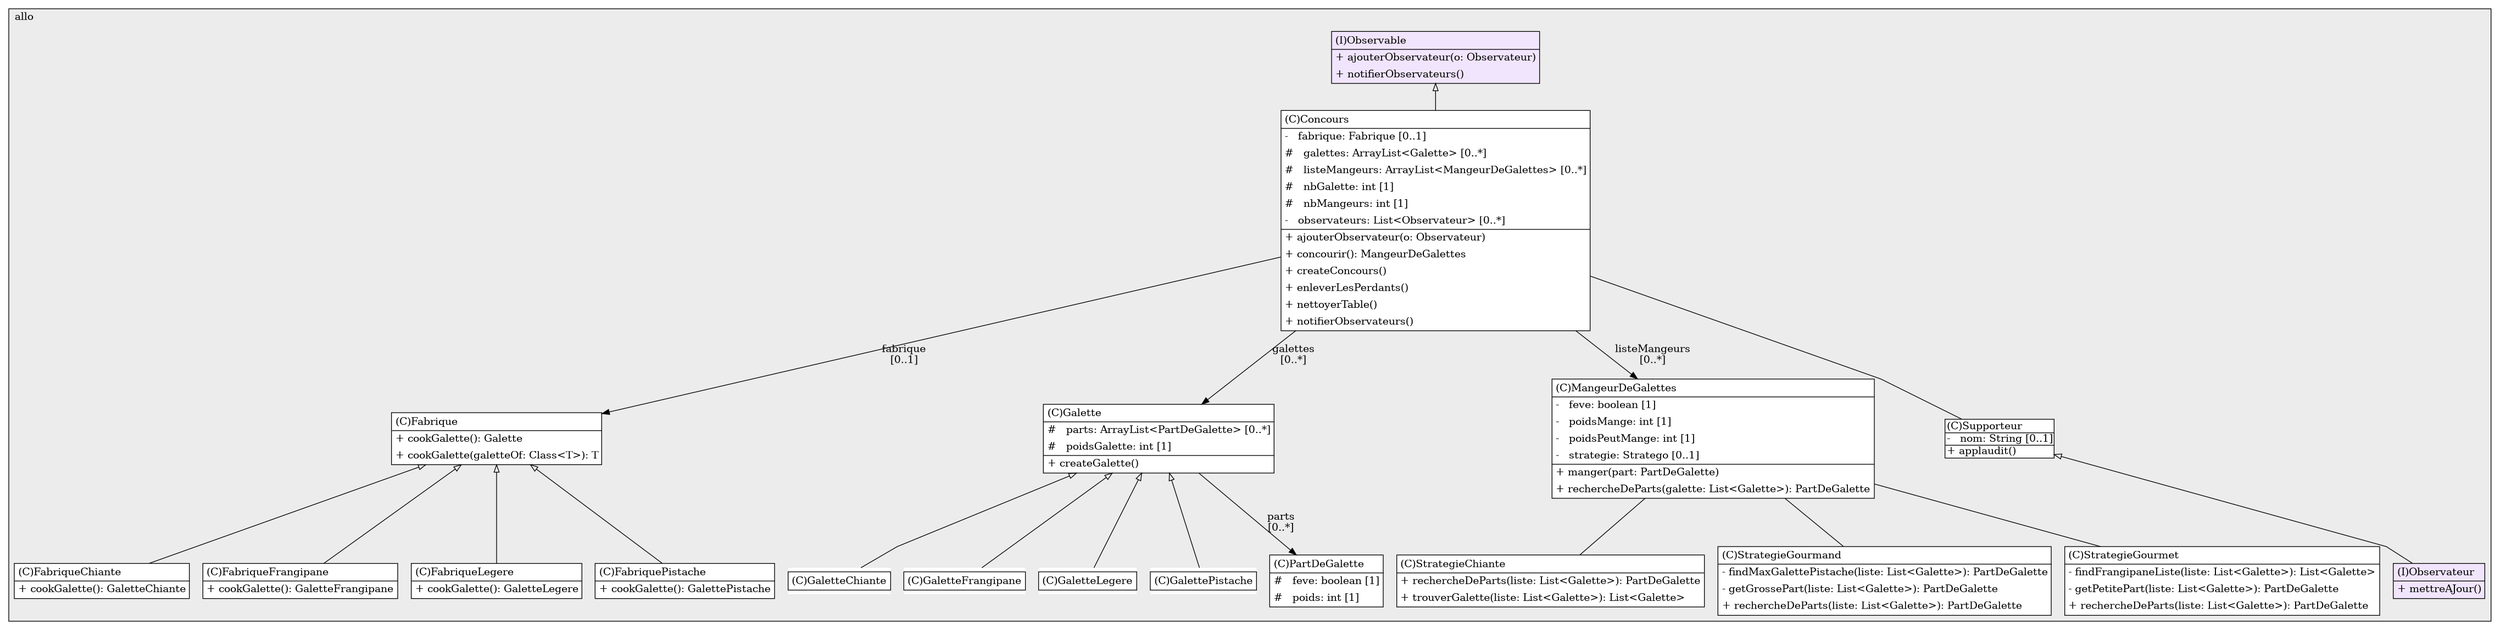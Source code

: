 @startuml

/' diagram meta data start
config=StructureConfiguration;
{
  "projectClassification": {
    "searchMode": "OpenProject", // OpenProject, AllProjects
    "includedProjects": "",
    "pathEndKeywords": "*.impl",
    "isClientPath": "",
    "isClientName": "",
    "isTestPath": "",
    "isTestName": "",
    "isMappingPath": "",
    "isMappingName": "",
    "isDataAccessPath": "",
    "isDataAccessName": "",
    "isDataStructurePath": "",
    "isDataStructureName": "",
    "isInterfaceStructuresPath": "",
    "isInterfaceStructuresName": "",
    "isEntryPointPath": "",
    "isEntryPointName": "",
    "treatFinalFieldsAsMandatory": false
  },
  "graphRestriction": {
    "classPackageExcludeFilter": "",
    "classPackageIncludeFilter": "",
    "classNameExcludeFilter": "",
    "classNameIncludeFilter": "",
    "methodNameExcludeFilter": "",
    "methodNameIncludeFilter": "",
    "removeByInheritance": "", // inheritance/annotation based filtering is done in a second step
    "removeByAnnotation": "",
    "removeByClassPackage": "", // cleanup the graph after inheritance/annotation based filtering is done
    "removeByClassName": "",
    "cutMappings": false,
    "cutEnum": true,
    "cutTests": true,
    "cutClient": true,
    "cutDataAccess": false,
    "cutInterfaceStructures": false,
    "cutDataStructures": false,
    "cutGetterAndSetter": true,
    "cutConstructors": true
  },
  "graphTraversal": {
    "forwardDepth": 6,
    "backwardDepth": 6,
    "classPackageExcludeFilter": "",
    "classPackageIncludeFilter": "",
    "classNameExcludeFilter": "",
    "classNameIncludeFilter": "",
    "methodNameExcludeFilter": "",
    "methodNameIncludeFilter": "",
    "hideMappings": false,
    "hideDataStructures": false,
    "hidePrivateMethods": true,
    "hideInterfaceCalls": true, // indirection: implementation -> interface (is hidden) -> implementation
    "onlyShowApplicationEntryPoints": false, // root node is included
    "useMethodCallsForStructureDiagram": "ForwardOnly" // ForwardOnly, BothDirections, No
  },
  "details": {
    "aggregation": "GroupByClass", // ByClass, GroupByClass, None
    "showClassGenericTypes": true,
    "showMethods": true,
    "showMethodParameterNames": true,
    "showMethodParameterTypes": true,
    "showMethodReturnType": true,
    "showPackageLevels": 2,
    "showDetailedClassStructure": true
  },
  "rootClass": "allo.Observable",
  "extensionCallbackMethod": "" // qualified.class.name#methodName - signature: public static String method(String)
}
diagram meta data end '/



digraph g {
    rankdir="TB"
    splines=polyline


'nodes
subgraph cluster_2996974 {
   	label=allo
	labeljust=l
	fillcolor="#ececec"
	style=filled

   Concours2996974[
	label=<<TABLE BORDER="1" CELLBORDER="0" CELLPADDING="4" CELLSPACING="0">
<TR><TD ALIGN="LEFT" >(C)Concours</TD></TR>
<HR/>
<TR><TD ALIGN="LEFT" >-   fabrique: Fabrique [0..1]</TD></TR>
<TR><TD ALIGN="LEFT" >#   galettes: ArrayList&lt;Galette&gt; [0..*]</TD></TR>
<TR><TD ALIGN="LEFT" >#   listeMangeurs: ArrayList&lt;MangeurDeGalettes&gt; [0..*]</TD></TR>
<TR><TD ALIGN="LEFT" >#   nbGalette: int [1]</TD></TR>
<TR><TD ALIGN="LEFT" >#   nbMangeurs: int [1]</TD></TR>
<TR><TD ALIGN="LEFT" >-   observateurs: List&lt;Observateur&gt; [0..*]</TD></TR>
<HR/>
<TR><TD ALIGN="LEFT" >+ ajouterObservateur(o: Observateur)</TD></TR>
<TR><TD ALIGN="LEFT" >+ concourir(): MangeurDeGalettes</TD></TR>
<TR><TD ALIGN="LEFT" >+ createConcours()</TD></TR>
<TR><TD ALIGN="LEFT" >+ enleverLesPerdants()</TD></TR>
<TR><TD ALIGN="LEFT" >+ nettoyerTable()</TD></TR>
<TR><TD ALIGN="LEFT" >+ notifierObservateurs()</TD></TR>
</TABLE>>
	style=filled
	margin=0
	shape=plaintext
	fillcolor="#FFFFFF"
];

Fabrique2996974[
	label=<<TABLE BORDER="1" CELLBORDER="0" CELLPADDING="4" CELLSPACING="0">
<TR><TD ALIGN="LEFT" >(C)Fabrique</TD></TR>
<HR/>
<TR><TD ALIGN="LEFT" >+ cookGalette(): Galette</TD></TR>
<TR><TD ALIGN="LEFT" >+ cookGalette(galetteOf: Class&lt;T&gt;): T</TD></TR>
</TABLE>>
	style=filled
	margin=0
	shape=plaintext
	fillcolor="#FFFFFF"
];

FabriqueChiante2996974[
	label=<<TABLE BORDER="1" CELLBORDER="0" CELLPADDING="4" CELLSPACING="0">
<TR><TD ALIGN="LEFT" >(C)FabriqueChiante</TD></TR>
<HR/>
<TR><TD ALIGN="LEFT" >+ cookGalette(): GaletteChiante</TD></TR>
</TABLE>>
	style=filled
	margin=0
	shape=plaintext
	fillcolor="#FFFFFF"
];

FabriqueFrangipane2996974[
	label=<<TABLE BORDER="1" CELLBORDER="0" CELLPADDING="4" CELLSPACING="0">
<TR><TD ALIGN="LEFT" >(C)FabriqueFrangipane</TD></TR>
<HR/>
<TR><TD ALIGN="LEFT" >+ cookGalette(): GaletteFrangipane</TD></TR>
</TABLE>>
	style=filled
	margin=0
	shape=plaintext
	fillcolor="#FFFFFF"
];

FabriqueLegere2996974[
	label=<<TABLE BORDER="1" CELLBORDER="0" CELLPADDING="4" CELLSPACING="0">
<TR><TD ALIGN="LEFT" >(C)FabriqueLegere</TD></TR>
<HR/>
<TR><TD ALIGN="LEFT" >+ cookGalette(): GaletteLegere</TD></TR>
</TABLE>>
	style=filled
	margin=0
	shape=plaintext
	fillcolor="#FFFFFF"
];

FabriquePistache2996974[
	label=<<TABLE BORDER="1" CELLBORDER="0" CELLPADDING="4" CELLSPACING="0">
<TR><TD ALIGN="LEFT" >(C)FabriquePistache</TD></TR>
<HR/>
<TR><TD ALIGN="LEFT" >+ cookGalette(): GalettePistache</TD></TR>
</TABLE>>
	style=filled
	margin=0
	shape=plaintext
	fillcolor="#FFFFFF"
];

Galette2996974[
	label=<<TABLE BORDER="1" CELLBORDER="0" CELLPADDING="4" CELLSPACING="0">
<TR><TD ALIGN="LEFT" >(C)Galette</TD></TR>
<HR/>
<TR><TD ALIGN="LEFT" >#   parts: ArrayList&lt;PartDeGalette&gt; [0..*]</TD></TR>
<TR><TD ALIGN="LEFT" >#   poidsGalette: int [1]</TD></TR>
<HR/>
<TR><TD ALIGN="LEFT" >+ createGalette()</TD></TR>
</TABLE>>
	style=filled
	margin=0
	shape=plaintext
	fillcolor="#FFFFFF"
];

GaletteChiante2996974[
	label=<<TABLE BORDER="1" CELLBORDER="0" CELLPADDING="4" CELLSPACING="0">
<TR><TD ALIGN="LEFT" >(C)GaletteChiante</TD></TR>
</TABLE>>
	style=filled
	margin=0
	shape=plaintext
	fillcolor="#FFFFFF"
];

GaletteFrangipane2996974[
	label=<<TABLE BORDER="1" CELLBORDER="0" CELLPADDING="4" CELLSPACING="0">
<TR><TD ALIGN="LEFT" >(C)GaletteFrangipane</TD></TR>
</TABLE>>
	style=filled
	margin=0
	shape=plaintext
	fillcolor="#FFFFFF"
];

GaletteLegere2996974[
	label=<<TABLE BORDER="1" CELLBORDER="0" CELLPADDING="4" CELLSPACING="0">
<TR><TD ALIGN="LEFT" >(C)GaletteLegere</TD></TR>
</TABLE>>
	style=filled
	margin=0
	shape=plaintext
	fillcolor="#FFFFFF"
];

GalettePistache2996974[
	label=<<TABLE BORDER="1" CELLBORDER="0" CELLPADDING="4" CELLSPACING="0">
<TR><TD ALIGN="LEFT" >(C)GalettePistache</TD></TR>
</TABLE>>
	style=filled
	margin=0
	shape=plaintext
	fillcolor="#FFFFFF"
];

MangeurDeGalettes2996974[
	label=<<TABLE BORDER="1" CELLBORDER="0" CELLPADDING="4" CELLSPACING="0">
<TR><TD ALIGN="LEFT" >(C)MangeurDeGalettes</TD></TR>
<HR/>
<TR><TD ALIGN="LEFT" >-   feve: boolean [1]</TD></TR>
<TR><TD ALIGN="LEFT" >-   poidsMange: int [1]</TD></TR>
<TR><TD ALIGN="LEFT" >-   poidsPeutMange: int [1]</TD></TR>
<TR><TD ALIGN="LEFT" >-   strategie: Stratego [0..1]</TD></TR>
<HR/>
<TR><TD ALIGN="LEFT" >+ manger(part: PartDeGalette)</TD></TR>
<TR><TD ALIGN="LEFT" >+ rechercheDeParts(galette: List&lt;Galette&gt;): PartDeGalette</TD></TR>
</TABLE>>
	style=filled
	margin=0
	shape=plaintext
	fillcolor="#FFFFFF"
];

Observable2996974[
	label=<<TABLE BORDER="1" CELLBORDER="0" CELLPADDING="4" CELLSPACING="0">
<TR><TD ALIGN="LEFT" >(I)Observable</TD></TR>
<HR/>
<TR><TD ALIGN="LEFT" >+ ajouterObservateur(o: Observateur)</TD></TR>
<TR><TD ALIGN="LEFT" >+ notifierObservateurs()</TD></TR>
</TABLE>>
	style=filled
	margin=0
	shape=plaintext
	fillcolor="#F1E5FD"
];

PartDeGalette2996974[
	label=<<TABLE BORDER="1" CELLBORDER="0" CELLPADDING="4" CELLSPACING="0">
<TR><TD ALIGN="LEFT" >(C)PartDeGalette</TD></TR>
<HR/>
<TR><TD ALIGN="LEFT" >#   feve: boolean [1]</TD></TR>
<TR><TD ALIGN="LEFT" >#   poids: int [1]</TD></TR>
</TABLE>>
	style=filled
	margin=0
	shape=plaintext
	fillcolor="#FFFFFF"
];

StrategieChiante2996974[
	label=<<TABLE BORDER="1" CELLBORDER="0" CELLPADDING="4" CELLSPACING="0">
<TR><TD ALIGN="LEFT" >(C)StrategieChiante</TD></TR>
<HR/>
<TR><TD ALIGN="LEFT" >+ rechercheDeParts(liste: List&lt;Galette&gt;): PartDeGalette</TD></TR>
<TR><TD ALIGN="LEFT" >+ trouverGalette(liste: List&lt;Galette&gt;): List&lt;Galette&gt;</TD></TR>
</TABLE>>
	style=filled
	margin=0
	shape=plaintext
	fillcolor="#FFFFFF"
];

StrategieGourmand2996974[
	label=<<TABLE BORDER="1" CELLBORDER="0" CELLPADDING="4" CELLSPACING="0">
<TR><TD ALIGN="LEFT" >(C)StrategieGourmand</TD></TR>
<HR/>
<TR><TD ALIGN="LEFT" >- findMaxGalettePistache(liste: List&lt;Galette&gt;): PartDeGalette</TD></TR>
<TR><TD ALIGN="LEFT" >- getGrossePart(liste: List&lt;Galette&gt;): PartDeGalette</TD></TR>
<TR><TD ALIGN="LEFT" >+ rechercheDeParts(liste: List&lt;Galette&gt;): PartDeGalette</TD></TR>
</TABLE>>
	style=filled
	margin=0
	shape=plaintext
	fillcolor="#FFFFFF"
];

StrategieGourmet2996974[
	label=<<TABLE BORDER="1" CELLBORDER="0" CELLPADDING="4" CELLSPACING="0">
<TR><TD ALIGN="LEFT" >(C)StrategieGourmet</TD></TR>
<HR/>
<TR><TD ALIGN="LEFT" >- findFrangipaneListe(liste: List&lt;Galette&gt;): List&lt;Galette&gt;</TD></TR>
<TR><TD ALIGN="LEFT" >- getPetitePart(liste: List&lt;Galette&gt;): PartDeGalette</TD></TR>
<TR><TD ALIGN="LEFT" >+ rechercheDeParts(liste: List&lt;Galette&gt;): PartDeGalette</TD></TR>
</TABLE>>
	style=filled
	margin=0
	shape=plaintext
	fillcolor="#FFFFFF"
];

Observateur2996974[
	label=<<TABLE BORDER="1" CELLBORDER="0" CELLPADDING="4" CELLSPACING="0">
<TR><TD ALIGN="LEFT" >(I)Observateur</TD></TR>
<HR/>
<TR><TD ALIGN="LEFT" >+ mettreAJour()</TD></TR>
</TABLE>>
	style=filled
	margin=0
	shape=plaintext
	fillcolor="#F1E5FD"
];

Supporteur2996974[
	label=<<TABLE BORDER="1" CELLBORDER="0" CELLPADDING="1" CELLSPACING="0">
<TR><TD ALIGN="LEFT" >(C)Supporteur</TD></TR>
<HR/>
<TR><TD ALIGN="LEFT" >-   nom: String [0..1]</TD></TR>
<HR/>
<TR><TD ALIGN="LEFT" >+ applaudit()</TD></TR>
</TABLE>>
	style=filled
	margin=0
	shape=plaintext
	fillcolor="#FFFFFF"
];
}

'edges
Concours2996974 -> Fabrique2996974[label="fabrique
[0..1]"];
Concours2996974 -> Galette2996974[label="galettes
[0..*]"];
Concours2996974 -> MangeurDeGalettes2996974[label="listeMangeurs
[0..*]"];
Concours2996974 -> Supporteur2996974[arrowhead=none];
Fabrique2996974 -> FabriqueChiante2996974[arrowhead=none, arrowtail=empty, dir=both];
Fabrique2996974 -> FabriqueFrangipane2996974[arrowhead=none, arrowtail=empty, dir=both];
Fabrique2996974 -> FabriqueLegere2996974[arrowhead=none, arrowtail=empty, dir=both];
Fabrique2996974 -> FabriquePistache2996974[arrowhead=none, arrowtail=empty, dir=both];
Galette2996974 -> GaletteChiante2996974[arrowhead=none, arrowtail=empty, dir=both];
Galette2996974 -> GaletteFrangipane2996974[arrowhead=none, arrowtail=empty, dir=both];
Galette2996974 -> GaletteLegere2996974[arrowhead=none, arrowtail=empty, dir=both];
Galette2996974 -> GalettePistache2996974[arrowhead=none, arrowtail=empty, dir=both];
Galette2996974 -> PartDeGalette2996974[label="parts
[0..*]"];
MangeurDeGalettes2996974 -> StrategieChiante2996974[arrowhead=none];
MangeurDeGalettes2996974 -> StrategieGourmand2996974[arrowhead=none];
MangeurDeGalettes2996974 -> StrategieGourmet2996974[arrowhead=none];
Observable2996974 -> Concours2996974[arrowhead=none, arrowtail=empty, dir=both];
Supporteur2996974 -> Observateur2996974[arrowhead=none, arrowtail=empty, dir=both];
}
@enduml